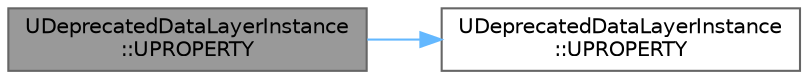 digraph "UDeprecatedDataLayerInstance::UPROPERTY"
{
 // INTERACTIVE_SVG=YES
 // LATEX_PDF_SIZE
  bgcolor="transparent";
  edge [fontname=Helvetica,fontsize=10,labelfontname=Helvetica,labelfontsize=10];
  node [fontname=Helvetica,fontsize=10,shape=box,height=0.2,width=0.4];
  rankdir="LR";
  Node1 [id="Node000001",label="UDeprecatedDataLayerInstance\l::UPROPERTY",height=0.2,width=0.4,color="gray40", fillcolor="grey60", style="filled", fontcolor="black",tooltip=" "];
  Node1 -> Node2 [id="edge1_Node000001_Node000002",color="steelblue1",style="solid",tooltip=" "];
  Node2 [id="Node000002",label="UDeprecatedDataLayerInstance\l::UPROPERTY",height=0.2,width=0.4,color="grey40", fillcolor="white", style="filled",URL="$dd/dde/classUDeprecatedDataLayerInstance.html#a658803eb2be3945c9740eaf1d8306385",tooltip=" "];
}
